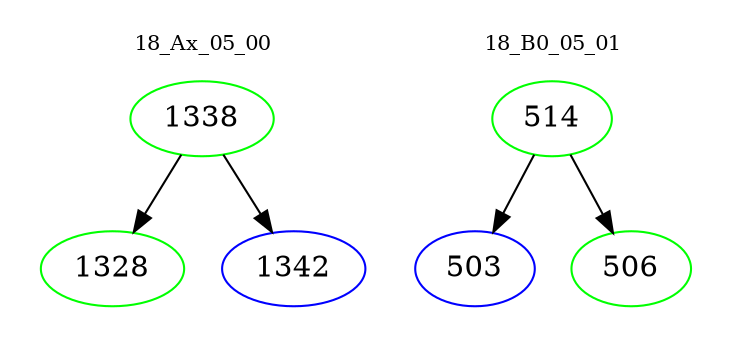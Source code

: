 digraph{
subgraph cluster_0 {
color = white
label = "18_Ax_05_00";
fontsize=10;
T0_1338 [label="1338", color="green"]
T0_1338 -> T0_1328 [color="black"]
T0_1328 [label="1328", color="green"]
T0_1338 -> T0_1342 [color="black"]
T0_1342 [label="1342", color="blue"]
}
subgraph cluster_1 {
color = white
label = "18_B0_05_01";
fontsize=10;
T1_514 [label="514", color="green"]
T1_514 -> T1_503 [color="black"]
T1_503 [label="503", color="blue"]
T1_514 -> T1_506 [color="black"]
T1_506 [label="506", color="green"]
}
}
